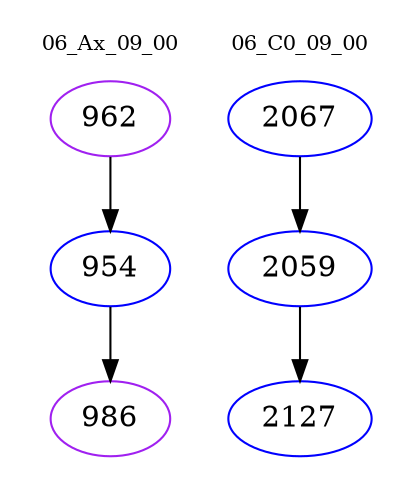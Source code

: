 digraph{
subgraph cluster_0 {
color = white
label = "06_Ax_09_00";
fontsize=10;
T0_962 [label="962", color="purple"]
T0_962 -> T0_954 [color="black"]
T0_954 [label="954", color="blue"]
T0_954 -> T0_986 [color="black"]
T0_986 [label="986", color="purple"]
}
subgraph cluster_1 {
color = white
label = "06_C0_09_00";
fontsize=10;
T1_2067 [label="2067", color="blue"]
T1_2067 -> T1_2059 [color="black"]
T1_2059 [label="2059", color="blue"]
T1_2059 -> T1_2127 [color="black"]
T1_2127 [label="2127", color="blue"]
}
}
